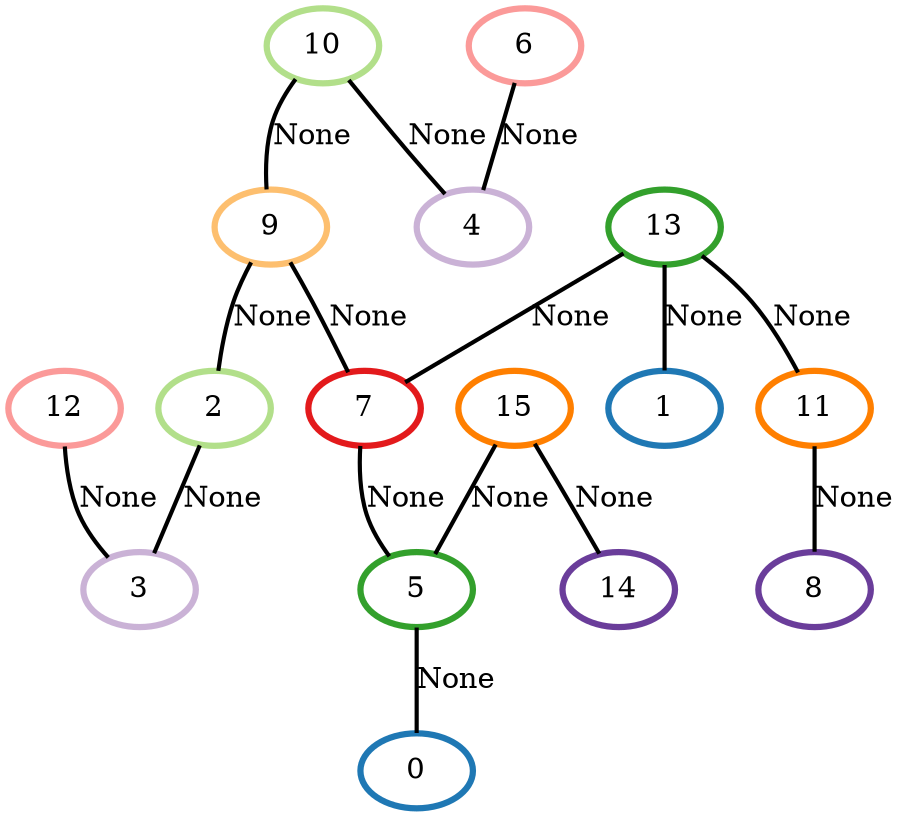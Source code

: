 graph G {
    0 [penwidth=3,label="0",color=2, colorscheme=paired12]
    1 [penwidth=3,label="1",color=2, colorscheme=paired12]
    2 [penwidth=3,label="2",color=3, colorscheme=paired12]
    3 [penwidth=3,label="3",color=9, colorscheme=paired12]
    4 [penwidth=3,label="4",color=9, colorscheme=paired12]
    5 [penwidth=3,label="5",color=4, colorscheme=paired12]
    6 [penwidth=3,label="6",color=5, colorscheme=paired12]
    7 [penwidth=3,label="7",color=6, colorscheme=paired12]
    8 [penwidth=3,label="8",color=10, colorscheme=paired12]
    9 [penwidth=3,label="9",color=7, colorscheme=paired12]
    10 [penwidth=3,label="10",color=3, colorscheme=paired12]
    11 [penwidth=3,label="11",color=8, colorscheme=paired12]
    12 [penwidth=3,label="12",color=5, colorscheme=paired12]
    13 [penwidth=3,label="13",color=4, colorscheme=paired12]
    14 [penwidth=3,label="14",color=10, colorscheme=paired12]
    15 [penwidth=3,label="15",color=8, colorscheme=paired12]

    13--1 [penwidth=2,label="None"]
    12--3 [penwidth=2,label="None"]
    10--9 [penwidth=2,label="None"]
    10--4 [penwidth=2,label="None"]
    6--4 [penwidth=2,label="None"]
    13--11 [penwidth=2,label="None"]
    15--14 [penwidth=2,label="None"]
    9--2 [penwidth=2,label="None"]
    15--5 [penwidth=2,label="None"]
    9--7 [penwidth=2,label="None"]
    11--8 [penwidth=2,label="None"]
    7--5 [penwidth=2,label="None"]
    2--3 [penwidth=2,label="None"]
    5--0 [penwidth=2,label="None"]
    13--7 [penwidth=2,label="None"]
}